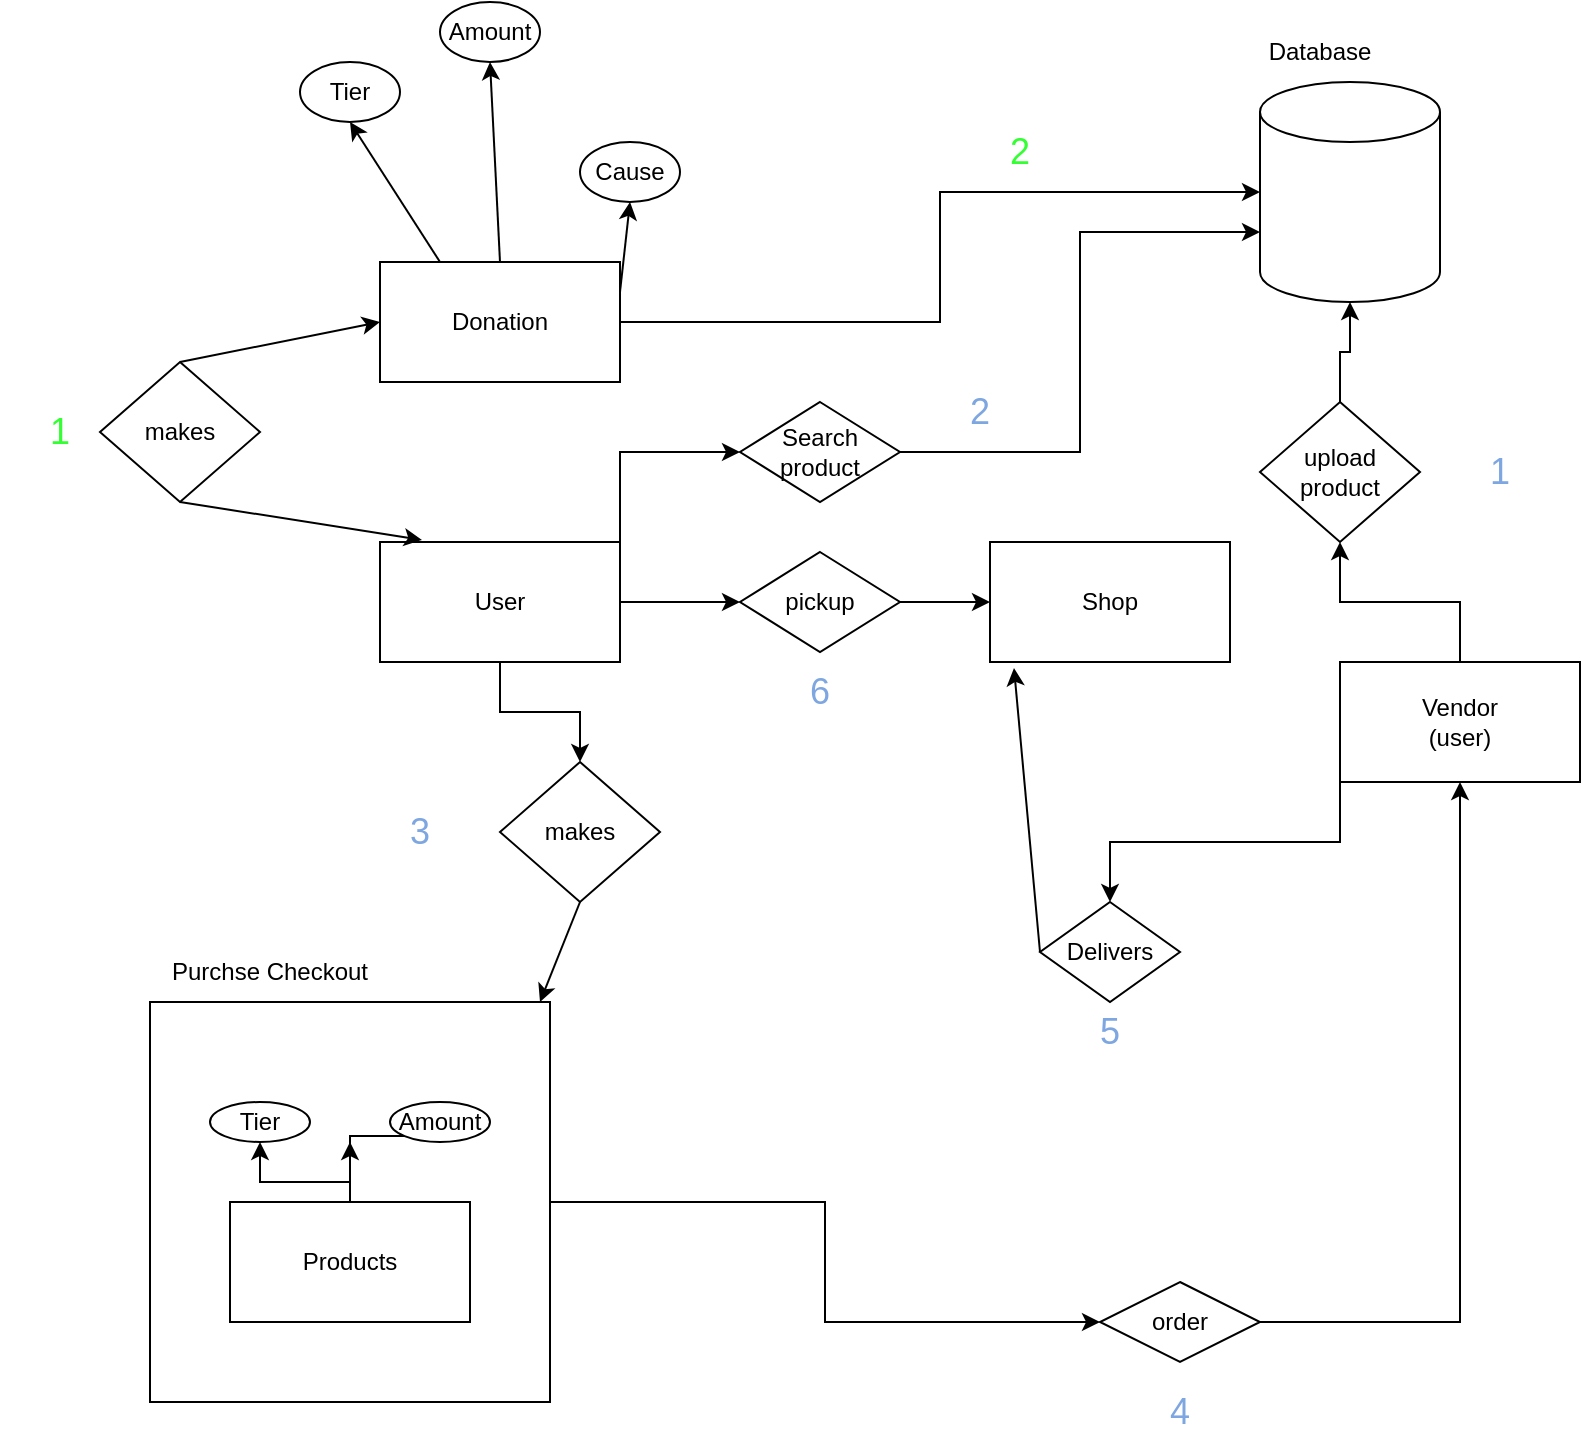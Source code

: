 <mxfile version="24.8.4">
  <diagram name="Page-1" id="l4kMRyG-B6fce0zf2LIk">
    <mxGraphModel dx="880" dy="449" grid="1" gridSize="10" guides="1" tooltips="1" connect="1" arrows="1" fold="1" page="1" pageScale="1" pageWidth="850" pageHeight="1100" math="0" shadow="0">
      <root>
        <mxCell id="0" />
        <mxCell id="1" parent="0" />
        <mxCell id="5wpf3IYprhvwiry95CJq-37" style="edgeStyle=orthogonalEdgeStyle;rounded=0;orthogonalLoop=1;jettySize=auto;html=1;entryX=0;entryY=0.5;entryDx=0;entryDy=0;" edge="1" parent="1" source="NmHItM3d-zh2LZwtYzq5-1" target="5wpf3IYprhvwiry95CJq-36">
          <mxGeometry relative="1" as="geometry" />
        </mxCell>
        <mxCell id="5wpf3IYprhvwiry95CJq-39" style="edgeStyle=orthogonalEdgeStyle;rounded=0;orthogonalLoop=1;jettySize=auto;html=1;exitX=0.5;exitY=1;exitDx=0;exitDy=0;" edge="1" parent="1" source="NmHItM3d-zh2LZwtYzq5-1" target="5wpf3IYprhvwiry95CJq-19">
          <mxGeometry relative="1" as="geometry" />
        </mxCell>
        <mxCell id="5wpf3IYprhvwiry95CJq-41" style="edgeStyle=orthogonalEdgeStyle;rounded=0;orthogonalLoop=1;jettySize=auto;html=1;exitX=1;exitY=0;exitDx=0;exitDy=0;entryX=0;entryY=0.5;entryDx=0;entryDy=0;" edge="1" parent="1" source="NmHItM3d-zh2LZwtYzq5-1" target="5wpf3IYprhvwiry95CJq-40">
          <mxGeometry relative="1" as="geometry" />
        </mxCell>
        <mxCell id="NmHItM3d-zh2LZwtYzq5-1" value="&lt;div&gt;User&lt;/div&gt;" style="rounded=0;whiteSpace=wrap;html=1;" parent="1" vertex="1">
          <mxGeometry x="240" y="280" width="120" height="60" as="geometry" />
        </mxCell>
        <mxCell id="NmHItM3d-zh2LZwtYzq5-2" value="Shop" style="rounded=0;whiteSpace=wrap;html=1;" parent="1" vertex="1">
          <mxGeometry x="545" y="280" width="120" height="60" as="geometry" />
        </mxCell>
        <mxCell id="5wpf3IYprhvwiry95CJq-10" style="rounded=0;orthogonalLoop=1;jettySize=auto;html=1;exitX=0.25;exitY=0;exitDx=0;exitDy=0;entryX=0.5;entryY=1;entryDx=0;entryDy=0;" edge="1" parent="1" source="NmHItM3d-zh2LZwtYzq5-4" target="5wpf3IYprhvwiry95CJq-7">
          <mxGeometry relative="1" as="geometry" />
        </mxCell>
        <mxCell id="5wpf3IYprhvwiry95CJq-11" style="rounded=0;orthogonalLoop=1;jettySize=auto;html=1;exitX=0.5;exitY=0;exitDx=0;exitDy=0;entryX=0.5;entryY=1;entryDx=0;entryDy=0;" edge="1" parent="1" source="NmHItM3d-zh2LZwtYzq5-4" target="5wpf3IYprhvwiry95CJq-8">
          <mxGeometry relative="1" as="geometry">
            <mxPoint x="290" y="80" as="targetPoint" />
          </mxGeometry>
        </mxCell>
        <mxCell id="5wpf3IYprhvwiry95CJq-12" style="rounded=0;orthogonalLoop=1;jettySize=auto;html=1;exitX=1;exitY=0.25;exitDx=0;exitDy=0;entryX=0.5;entryY=1;entryDx=0;entryDy=0;" edge="1" parent="1" source="NmHItM3d-zh2LZwtYzq5-4" target="5wpf3IYprhvwiry95CJq-9">
          <mxGeometry relative="1" as="geometry" />
        </mxCell>
        <mxCell id="5wpf3IYprhvwiry95CJq-23" style="edgeStyle=orthogonalEdgeStyle;rounded=0;orthogonalLoop=1;jettySize=auto;html=1;" edge="1" parent="1" source="NmHItM3d-zh2LZwtYzq5-4" target="5wpf3IYprhvwiry95CJq-21">
          <mxGeometry relative="1" as="geometry" />
        </mxCell>
        <mxCell id="NmHItM3d-zh2LZwtYzq5-4" value="Donation" style="rounded=0;whiteSpace=wrap;html=1;" parent="1" vertex="1">
          <mxGeometry x="240" y="140" width="120" height="60" as="geometry" />
        </mxCell>
        <mxCell id="5wpf3IYprhvwiry95CJq-7" value="&lt;div&gt;Tier&lt;/div&gt;" style="ellipse;whiteSpace=wrap;html=1;" vertex="1" parent="1">
          <mxGeometry x="200" y="40" width="50" height="30" as="geometry" />
        </mxCell>
        <mxCell id="5wpf3IYprhvwiry95CJq-8" value="Amount" style="ellipse;whiteSpace=wrap;html=1;" vertex="1" parent="1">
          <mxGeometry x="270" y="10" width="50" height="30" as="geometry" />
        </mxCell>
        <mxCell id="5wpf3IYprhvwiry95CJq-9" value="Cause" style="ellipse;whiteSpace=wrap;html=1;" vertex="1" parent="1">
          <mxGeometry x="340" y="80" width="50" height="30" as="geometry" />
        </mxCell>
        <mxCell id="5wpf3IYprhvwiry95CJq-15" style="rounded=0;orthogonalLoop=1;jettySize=auto;html=1;exitX=0.5;exitY=0;exitDx=0;exitDy=0;entryX=0;entryY=0.5;entryDx=0;entryDy=0;" edge="1" parent="1" source="5wpf3IYprhvwiry95CJq-13" target="NmHItM3d-zh2LZwtYzq5-4">
          <mxGeometry relative="1" as="geometry" />
        </mxCell>
        <mxCell id="5wpf3IYprhvwiry95CJq-13" value="&lt;div&gt;makes&lt;/div&gt;" style="rhombus;whiteSpace=wrap;html=1;" vertex="1" parent="1">
          <mxGeometry x="100" y="190" width="80" height="70" as="geometry" />
        </mxCell>
        <mxCell id="5wpf3IYprhvwiry95CJq-14" style="rounded=0;orthogonalLoop=1;jettySize=auto;html=1;exitX=0.5;exitY=1;exitDx=0;exitDy=0;entryX=0.175;entryY=-0.017;entryDx=0;entryDy=0;entryPerimeter=0;" edge="1" parent="1" source="5wpf3IYprhvwiry95CJq-13" target="NmHItM3d-zh2LZwtYzq5-1">
          <mxGeometry relative="1" as="geometry" />
        </mxCell>
        <mxCell id="5wpf3IYprhvwiry95CJq-16" value="Delivers" style="rhombus;whiteSpace=wrap;html=1;" vertex="1" parent="1">
          <mxGeometry x="570" y="460" width="70" height="50" as="geometry" />
        </mxCell>
        <mxCell id="5wpf3IYprhvwiry95CJq-17" style="rounded=0;orthogonalLoop=1;jettySize=auto;html=1;entryX=0.1;entryY=1.05;entryDx=0;entryDy=0;exitX=0;exitY=0.5;exitDx=0;exitDy=0;entryPerimeter=0;" edge="1" parent="1" source="5wpf3IYprhvwiry95CJq-16" target="NmHItM3d-zh2LZwtYzq5-2">
          <mxGeometry relative="1" as="geometry" />
        </mxCell>
        <mxCell id="5wpf3IYprhvwiry95CJq-18" style="rounded=0;orthogonalLoop=1;jettySize=auto;html=1;exitX=0.5;exitY=1;exitDx=0;exitDy=0;" edge="1" parent="1" source="5wpf3IYprhvwiry95CJq-19">
          <mxGeometry relative="1" as="geometry">
            <mxPoint x="320" y="510" as="targetPoint" />
          </mxGeometry>
        </mxCell>
        <mxCell id="5wpf3IYprhvwiry95CJq-19" value="&lt;div&gt;makes&lt;/div&gt;" style="rhombus;whiteSpace=wrap;html=1;" vertex="1" parent="1">
          <mxGeometry x="300" y="390" width="80" height="70" as="geometry" />
        </mxCell>
        <mxCell id="5wpf3IYprhvwiry95CJq-21" value="" style="shape=cylinder3;whiteSpace=wrap;html=1;boundedLbl=1;backgroundOutline=1;size=15;" vertex="1" parent="1">
          <mxGeometry x="680" y="50" width="90" height="110" as="geometry" />
        </mxCell>
        <mxCell id="5wpf3IYprhvwiry95CJq-22" value="Database" style="text;html=1;align=center;verticalAlign=middle;whiteSpace=wrap;rounded=0;" vertex="1" parent="1">
          <mxGeometry x="680" y="20" width="60" height="30" as="geometry" />
        </mxCell>
        <mxCell id="5wpf3IYprhvwiry95CJq-24" value="" style="group" vertex="1" connectable="0" parent="1">
          <mxGeometry x="125" y="480" width="200" height="230" as="geometry" />
        </mxCell>
        <mxCell id="5wpf3IYprhvwiry95CJq-5" value="" style="group" vertex="1" connectable="0" parent="5wpf3IYprhvwiry95CJq-24">
          <mxGeometry y="30" width="200" height="200" as="geometry" />
        </mxCell>
        <mxCell id="5wpf3IYprhvwiry95CJq-3" value="" style="whiteSpace=wrap;html=1;aspect=fixed;" vertex="1" parent="5wpf3IYprhvwiry95CJq-5">
          <mxGeometry width="200" height="200" as="geometry" />
        </mxCell>
        <mxCell id="5wpf3IYprhvwiry95CJq-4" value="" style="group" vertex="1" connectable="0" parent="5wpf3IYprhvwiry95CJq-5">
          <mxGeometry x="30" y="50" width="140" height="110" as="geometry" />
        </mxCell>
        <mxCell id="5wpf3IYprhvwiry95CJq-25" style="edgeStyle=orthogonalEdgeStyle;rounded=0;orthogonalLoop=1;jettySize=auto;html=1;entryX=0.5;entryY=1;entryDx=0;entryDy=0;exitX=0.36;exitY=0.85;exitDx=0;exitDy=0;exitPerimeter=0;" edge="1" parent="5wpf3IYprhvwiry95CJq-4" source="5wpf3IYprhvwiry95CJq-2" target="5wpf3IYprhvwiry95CJq-1">
          <mxGeometry relative="1" as="geometry" />
        </mxCell>
        <mxCell id="5wpf3IYprhvwiry95CJq-26" style="edgeStyle=orthogonalEdgeStyle;rounded=0;orthogonalLoop=1;jettySize=auto;html=1;" edge="1" parent="5wpf3IYprhvwiry95CJq-4" source="NmHItM3d-zh2LZwtYzq5-3">
          <mxGeometry relative="1" as="geometry">
            <mxPoint x="70" y="20" as="targetPoint" />
          </mxGeometry>
        </mxCell>
        <mxCell id="NmHItM3d-zh2LZwtYzq5-3" value="Products" style="rounded=0;whiteSpace=wrap;html=1;" parent="5wpf3IYprhvwiry95CJq-4" vertex="1">
          <mxGeometry x="10" y="50" width="120" height="60" as="geometry" />
        </mxCell>
        <mxCell id="5wpf3IYprhvwiry95CJq-1" value="Tier" style="ellipse;whiteSpace=wrap;html=1;" vertex="1" parent="5wpf3IYprhvwiry95CJq-4">
          <mxGeometry width="50" height="20" as="geometry" />
        </mxCell>
        <mxCell id="5wpf3IYprhvwiry95CJq-2" value="Amount" style="ellipse;whiteSpace=wrap;html=1;" vertex="1" parent="5wpf3IYprhvwiry95CJq-4">
          <mxGeometry x="90" width="50" height="20" as="geometry" />
        </mxCell>
        <mxCell id="5wpf3IYprhvwiry95CJq-6" value="Purchse Checkout" style="text;html=1;align=center;verticalAlign=middle;whiteSpace=wrap;rounded=0;" vertex="1" parent="5wpf3IYprhvwiry95CJq-24">
          <mxGeometry width="120" height="30" as="geometry" />
        </mxCell>
        <mxCell id="5wpf3IYprhvwiry95CJq-29" style="edgeStyle=orthogonalEdgeStyle;rounded=0;orthogonalLoop=1;jettySize=auto;html=1;entryX=0.5;entryY=1;entryDx=0;entryDy=0;" edge="1" parent="1" source="5wpf3IYprhvwiry95CJq-27" target="5wpf3IYprhvwiry95CJq-28">
          <mxGeometry relative="1" as="geometry" />
        </mxCell>
        <mxCell id="5wpf3IYprhvwiry95CJq-31" style="edgeStyle=orthogonalEdgeStyle;rounded=0;orthogonalLoop=1;jettySize=auto;html=1;entryX=0.5;entryY=0;entryDx=0;entryDy=0;exitX=0;exitY=1;exitDx=0;exitDy=0;" edge="1" parent="1" source="5wpf3IYprhvwiry95CJq-27" target="5wpf3IYprhvwiry95CJq-16">
          <mxGeometry relative="1" as="geometry" />
        </mxCell>
        <mxCell id="5wpf3IYprhvwiry95CJq-27" value="&lt;div&gt;Vendor&lt;/div&gt;&lt;div&gt;(user)&lt;br&gt;&lt;/div&gt;" style="rounded=0;whiteSpace=wrap;html=1;" vertex="1" parent="1">
          <mxGeometry x="720" y="340" width="120" height="60" as="geometry" />
        </mxCell>
        <mxCell id="5wpf3IYprhvwiry95CJq-30" style="edgeStyle=orthogonalEdgeStyle;rounded=0;orthogonalLoop=1;jettySize=auto;html=1;exitX=0.5;exitY=0;exitDx=0;exitDy=0;" edge="1" parent="1" source="5wpf3IYprhvwiry95CJq-28" target="5wpf3IYprhvwiry95CJq-21">
          <mxGeometry relative="1" as="geometry" />
        </mxCell>
        <mxCell id="5wpf3IYprhvwiry95CJq-28" value="&lt;div&gt;upload &lt;br&gt;&lt;/div&gt;&lt;div&gt;product&lt;br&gt;&lt;/div&gt;" style="rhombus;whiteSpace=wrap;html=1;" vertex="1" parent="1">
          <mxGeometry x="680" y="210" width="80" height="70" as="geometry" />
        </mxCell>
        <mxCell id="5wpf3IYprhvwiry95CJq-35" style="edgeStyle=orthogonalEdgeStyle;rounded=0;orthogonalLoop=1;jettySize=auto;html=1;entryX=0.5;entryY=1;entryDx=0;entryDy=0;" edge="1" parent="1" source="5wpf3IYprhvwiry95CJq-32" target="5wpf3IYprhvwiry95CJq-27">
          <mxGeometry relative="1" as="geometry" />
        </mxCell>
        <mxCell id="5wpf3IYprhvwiry95CJq-32" value="&lt;div&gt;order&lt;/div&gt;" style="rhombus;whiteSpace=wrap;html=1;" vertex="1" parent="1">
          <mxGeometry x="600" y="650" width="80" height="40" as="geometry" />
        </mxCell>
        <mxCell id="5wpf3IYprhvwiry95CJq-34" style="edgeStyle=orthogonalEdgeStyle;rounded=0;orthogonalLoop=1;jettySize=auto;html=1;entryX=0;entryY=0.5;entryDx=0;entryDy=0;" edge="1" parent="1" source="5wpf3IYprhvwiry95CJq-3" target="5wpf3IYprhvwiry95CJq-32">
          <mxGeometry relative="1" as="geometry" />
        </mxCell>
        <mxCell id="5wpf3IYprhvwiry95CJq-38" style="edgeStyle=orthogonalEdgeStyle;rounded=0;orthogonalLoop=1;jettySize=auto;html=1;exitX=1;exitY=0.5;exitDx=0;exitDy=0;entryX=0;entryY=0.5;entryDx=0;entryDy=0;" edge="1" parent="1" source="5wpf3IYprhvwiry95CJq-36" target="NmHItM3d-zh2LZwtYzq5-2">
          <mxGeometry relative="1" as="geometry" />
        </mxCell>
        <mxCell id="5wpf3IYprhvwiry95CJq-36" value="pickup" style="rhombus;whiteSpace=wrap;html=1;" vertex="1" parent="1">
          <mxGeometry x="420" y="285" width="80" height="50" as="geometry" />
        </mxCell>
        <mxCell id="5wpf3IYprhvwiry95CJq-40" value="&lt;div&gt;Search&lt;/div&gt;&lt;div&gt;product&lt;br&gt;&lt;/div&gt;" style="rhombus;whiteSpace=wrap;html=1;" vertex="1" parent="1">
          <mxGeometry x="420" y="210" width="80" height="50" as="geometry" />
        </mxCell>
        <mxCell id="5wpf3IYprhvwiry95CJq-42" style="edgeStyle=orthogonalEdgeStyle;rounded=0;orthogonalLoop=1;jettySize=auto;html=1;exitX=1;exitY=0.5;exitDx=0;exitDy=0;entryX=0;entryY=0;entryDx=0;entryDy=75;entryPerimeter=0;" edge="1" parent="1" source="5wpf3IYprhvwiry95CJq-40" target="5wpf3IYprhvwiry95CJq-21">
          <mxGeometry relative="1" as="geometry" />
        </mxCell>
        <mxCell id="5wpf3IYprhvwiry95CJq-43" value="&lt;font color=&quot;#7ea6e0&quot; style=&quot;font-size: 18px;&quot;&gt;1&lt;/font&gt;" style="text;html=1;align=center;verticalAlign=middle;whiteSpace=wrap;rounded=0;" vertex="1" parent="1">
          <mxGeometry x="770" y="230" width="60" height="30" as="geometry" />
        </mxCell>
        <mxCell id="5wpf3IYprhvwiry95CJq-44" value="&lt;font style=&quot;font-size: 18px;&quot; color=&quot;#7ea6e0&quot;&gt;2&lt;/font&gt;" style="text;html=1;align=center;verticalAlign=middle;whiteSpace=wrap;rounded=0;" vertex="1" parent="1">
          <mxGeometry x="510" y="200" width="60" height="30" as="geometry" />
        </mxCell>
        <mxCell id="5wpf3IYprhvwiry95CJq-45" value="&lt;font style=&quot;font-size: 18px;&quot; color=&quot;#7ea6e0&quot;&gt;3&lt;/font&gt;" style="text;html=1;align=center;verticalAlign=middle;whiteSpace=wrap;rounded=0;" vertex="1" parent="1">
          <mxGeometry x="230" y="410" width="60" height="30" as="geometry" />
        </mxCell>
        <mxCell id="5wpf3IYprhvwiry95CJq-46" value="&lt;font style=&quot;font-size: 18px;&quot; color=&quot;#7ea6e0&quot;&gt;4&lt;/font&gt;" style="text;html=1;align=center;verticalAlign=middle;whiteSpace=wrap;rounded=0;" vertex="1" parent="1">
          <mxGeometry x="610" y="700" width="60" height="30" as="geometry" />
        </mxCell>
        <mxCell id="5wpf3IYprhvwiry95CJq-47" value="&lt;font style=&quot;font-size: 18px;&quot; color=&quot;#7ea6e0&quot;&gt;5&lt;/font&gt;" style="text;html=1;align=center;verticalAlign=middle;whiteSpace=wrap;rounded=0;" vertex="1" parent="1">
          <mxGeometry x="575" y="510" width="60" height="30" as="geometry" />
        </mxCell>
        <mxCell id="5wpf3IYprhvwiry95CJq-48" value="&lt;font style=&quot;font-size: 18px;&quot; color=&quot;#7ea6e0&quot;&gt;6&lt;/font&gt;" style="text;html=1;align=center;verticalAlign=middle;whiteSpace=wrap;rounded=0;" vertex="1" parent="1">
          <mxGeometry x="430" y="340" width="60" height="30" as="geometry" />
        </mxCell>
        <mxCell id="5wpf3IYprhvwiry95CJq-49" value="&lt;font color=&quot;#33ff33&quot; style=&quot;font-size: 18px;&quot;&gt;1&lt;/font&gt;" style="text;html=1;align=center;verticalAlign=middle;whiteSpace=wrap;rounded=0;" vertex="1" parent="1">
          <mxGeometry x="50" y="210" width="60" height="30" as="geometry" />
        </mxCell>
        <mxCell id="5wpf3IYprhvwiry95CJq-50" value="&lt;font style=&quot;font-size: 18px;&quot; color=&quot;#33ff33&quot;&gt;2&lt;/font&gt;" style="text;html=1;align=center;verticalAlign=middle;whiteSpace=wrap;rounded=0;" vertex="1" parent="1">
          <mxGeometry x="530" y="70" width="60" height="30" as="geometry" />
        </mxCell>
      </root>
    </mxGraphModel>
  </diagram>
</mxfile>
